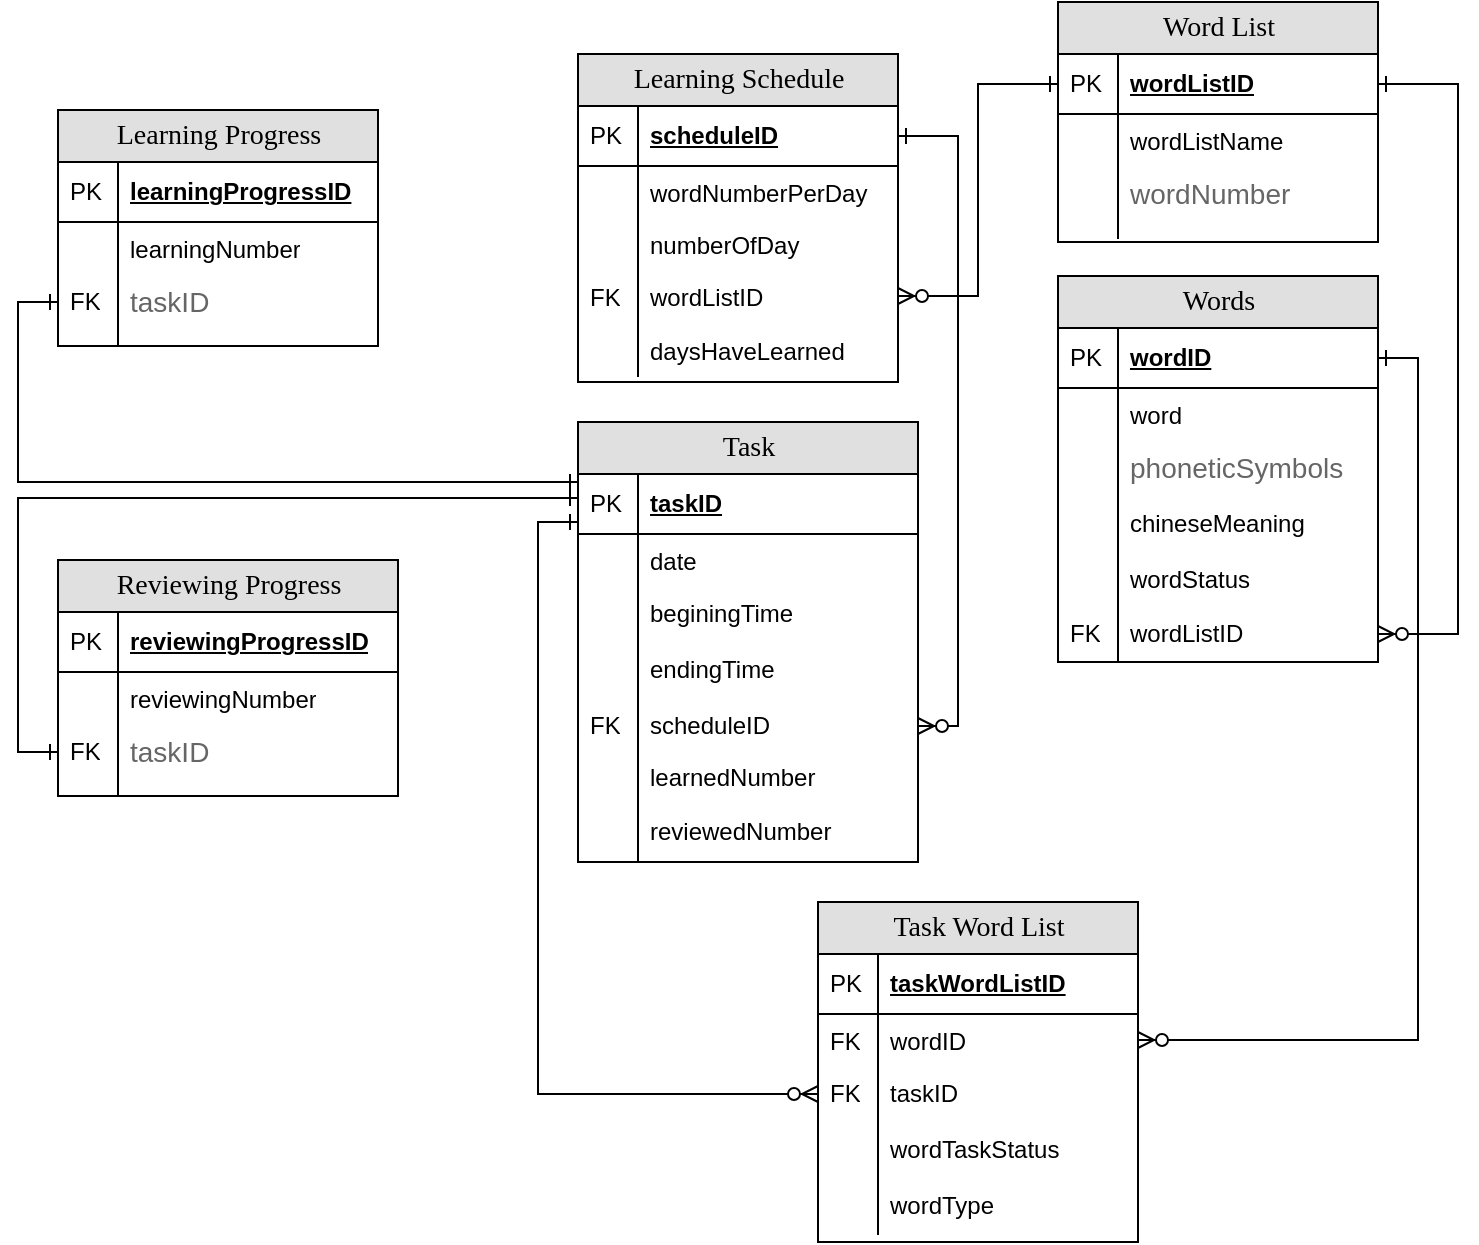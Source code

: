 <mxfile version="12.7.0" type="device"><diagram name="Page-1" id="e56a1550-8fbb-45ad-956c-1786394a9013"><mxGraphModel dx="768" dy="432" grid="1" gridSize="10" guides="1" tooltips="1" connect="1" arrows="1" fold="1" page="1" pageScale="1" pageWidth="1100" pageHeight="850" background="#ffffff" math="0" shadow="0"><root><mxCell id="0"/><mxCell id="1" parent="0"/><mxCell id="2e49270ec7c68f3f-8" value="Learning Schedule" style="swimlane;html=1;fontStyle=0;childLayout=stackLayout;horizontal=1;startSize=26;fillColor=#e0e0e0;horizontalStack=0;resizeParent=1;resizeLast=0;collapsible=1;marginBottom=0;swimlaneFillColor=#ffffff;align=center;rounded=0;shadow=0;comic=0;labelBackgroundColor=none;strokeColor=#000000;strokeWidth=1;fontFamily=Verdana;fontSize=14;fontColor=#000000;swimlaneLine=1;" parent="1" vertex="1"><mxGeometry x="560" y="126" width="160" height="164" as="geometry"/></mxCell><mxCell id="2e49270ec7c68f3f-9" value="scheduleID" style="shape=partialRectangle;top=0;left=0;right=0;bottom=1;html=1;align=left;verticalAlign=middle;fillColor=none;spacingLeft=34;spacingRight=4;whiteSpace=wrap;overflow=hidden;rotatable=0;points=[[0,0.5],[1,0.5]];portConstraint=eastwest;dropTarget=0;fontStyle=5;" parent="2e49270ec7c68f3f-8" vertex="1"><mxGeometry y="26" width="160" height="30" as="geometry"/></mxCell><mxCell id="2e49270ec7c68f3f-10" value="PK" style="shape=partialRectangle;top=0;left=0;bottom=0;html=1;fillColor=none;align=left;verticalAlign=middle;spacingLeft=4;spacingRight=4;whiteSpace=wrap;overflow=hidden;rotatable=0;points=[];portConstraint=eastwest;part=1;" parent="2e49270ec7c68f3f-9" vertex="1" connectable="0"><mxGeometry width="30" height="30" as="geometry"/></mxCell><mxCell id="2e49270ec7c68f3f-11" value="wordNumberPerDay" style="shape=partialRectangle;top=0;left=0;right=0;bottom=0;html=1;align=left;verticalAlign=top;fillColor=none;spacingLeft=34;spacingRight=4;whiteSpace=wrap;overflow=hidden;rotatable=0;points=[[0,0.5],[1,0.5]];portConstraint=eastwest;dropTarget=0;" parent="2e49270ec7c68f3f-8" vertex="1"><mxGeometry y="56" width="160" height="26" as="geometry"/></mxCell><mxCell id="2e49270ec7c68f3f-12" value="" style="shape=partialRectangle;top=0;left=0;bottom=0;html=1;fillColor=none;align=left;verticalAlign=top;spacingLeft=4;spacingRight=4;whiteSpace=wrap;overflow=hidden;rotatable=0;points=[];portConstraint=eastwest;part=1;" parent="2e49270ec7c68f3f-11" vertex="1" connectable="0"><mxGeometry width="30" height="26" as="geometry"/></mxCell><mxCell id="2e49270ec7c68f3f-13" value="numberOfDay" style="shape=partialRectangle;top=0;left=0;right=0;bottom=0;html=1;align=left;verticalAlign=top;fillColor=none;spacingLeft=34;spacingRight=4;whiteSpace=wrap;overflow=hidden;rotatable=0;points=[[0,0.5],[1,0.5]];portConstraint=eastwest;dropTarget=0;" parent="2e49270ec7c68f3f-8" vertex="1"><mxGeometry y="82" width="160" height="26" as="geometry"/></mxCell><mxCell id="2e49270ec7c68f3f-14" value="" style="shape=partialRectangle;top=0;left=0;bottom=0;html=1;fillColor=none;align=left;verticalAlign=top;spacingLeft=4;spacingRight=4;whiteSpace=wrap;overflow=hidden;rotatable=0;points=[];portConstraint=eastwest;part=1;" parent="2e49270ec7c68f3f-13" vertex="1" connectable="0"><mxGeometry width="30" height="26" as="geometry"/></mxCell><mxCell id="2e49270ec7c68f3f-17" value="" style="shape=partialRectangle;top=0;left=0;right=0;bottom=0;html=1;align=left;verticalAlign=top;fillColor=none;spacingLeft=34;spacingRight=4;whiteSpace=wrap;overflow=hidden;rotatable=0;points=[[0,0.5],[1,0.5]];portConstraint=eastwest;dropTarget=0;" parent="2e49270ec7c68f3f-8" vertex="1"><mxGeometry y="108" width="160" height="32" as="geometry"/></mxCell><mxCell id="2e49270ec7c68f3f-18" value="" style="shape=partialRectangle;top=0;left=0;bottom=0;html=1;fillColor=none;align=left;verticalAlign=top;spacingLeft=4;spacingRight=4;whiteSpace=wrap;overflow=hidden;rotatable=0;points=[];portConstraint=eastwest;part=1;" parent="2e49270ec7c68f3f-17" vertex="1" connectable="0"><mxGeometry width="30" height="32" as="geometry"/></mxCell><mxCell id="6Bwy5cbeXiUuMDPDGNZN-1" value="Task" style="swimlane;html=1;fontStyle=0;childLayout=stackLayout;horizontal=1;startSize=26;fillColor=#e0e0e0;horizontalStack=0;resizeParent=1;resizeLast=0;collapsible=1;marginBottom=0;swimlaneFillColor=#ffffff;align=center;rounded=0;shadow=0;comic=0;labelBackgroundColor=none;strokeColor=#000000;strokeWidth=1;fontFamily=Verdana;fontSize=14;fontColor=#000000;swimlaneLine=1;" parent="1" vertex="1"><mxGeometry x="560" y="310" width="170" height="220" as="geometry"/></mxCell><mxCell id="6Bwy5cbeXiUuMDPDGNZN-2" value="taskID" style="shape=partialRectangle;top=0;left=0;right=0;bottom=1;html=1;align=left;verticalAlign=middle;fillColor=none;spacingLeft=34;spacingRight=4;whiteSpace=wrap;overflow=hidden;rotatable=0;points=[[0,0.5],[1,0.5]];portConstraint=eastwest;dropTarget=0;fontStyle=5;" parent="6Bwy5cbeXiUuMDPDGNZN-1" vertex="1"><mxGeometry y="26" width="170" height="30" as="geometry"/></mxCell><mxCell id="6Bwy5cbeXiUuMDPDGNZN-3" value="PK" style="shape=partialRectangle;top=0;left=0;bottom=0;html=1;fillColor=none;align=left;verticalAlign=middle;spacingLeft=4;spacingRight=4;whiteSpace=wrap;overflow=hidden;rotatable=0;points=[];portConstraint=eastwest;part=1;" parent="6Bwy5cbeXiUuMDPDGNZN-2" vertex="1" connectable="0"><mxGeometry width="30" height="30" as="geometry"/></mxCell><mxCell id="6Bwy5cbeXiUuMDPDGNZN-4" value="date" style="shape=partialRectangle;top=0;left=0;right=0;bottom=0;html=1;align=left;verticalAlign=top;fillColor=none;spacingLeft=34;spacingRight=4;whiteSpace=wrap;overflow=hidden;rotatable=0;points=[[0,0.5],[1,0.5]];portConstraint=eastwest;dropTarget=0;" parent="6Bwy5cbeXiUuMDPDGNZN-1" vertex="1"><mxGeometry y="56" width="170" height="26" as="geometry"/></mxCell><mxCell id="6Bwy5cbeXiUuMDPDGNZN-5" value="" style="shape=partialRectangle;top=0;left=0;bottom=0;html=1;fillColor=none;align=left;verticalAlign=top;spacingLeft=4;spacingRight=4;whiteSpace=wrap;overflow=hidden;rotatable=0;points=[];portConstraint=eastwest;part=1;" parent="6Bwy5cbeXiUuMDPDGNZN-4" vertex="1" connectable="0"><mxGeometry width="30" height="26" as="geometry"/></mxCell><mxCell id="6Bwy5cbeXiUuMDPDGNZN-6" value="beginingTime&lt;br&gt;" style="shape=partialRectangle;top=0;left=0;right=0;bottom=0;html=1;align=left;verticalAlign=top;fillColor=none;spacingLeft=34;spacingRight=4;whiteSpace=wrap;overflow=hidden;rotatable=0;points=[[0,0.5],[1,0.5]];portConstraint=eastwest;dropTarget=0;" parent="6Bwy5cbeXiUuMDPDGNZN-1" vertex="1"><mxGeometry y="82" width="170" height="28" as="geometry"/></mxCell><mxCell id="6Bwy5cbeXiUuMDPDGNZN-7" value="" style="shape=partialRectangle;top=0;left=0;bottom=0;html=1;fillColor=none;align=left;verticalAlign=top;spacingLeft=4;spacingRight=4;whiteSpace=wrap;overflow=hidden;rotatable=0;points=[];portConstraint=eastwest;part=1;" parent="6Bwy5cbeXiUuMDPDGNZN-6" vertex="1" connectable="0"><mxGeometry width="30" height="28.0" as="geometry"/></mxCell><mxCell id="6Bwy5cbeXiUuMDPDGNZN-10" value="endingTime" style="shape=partialRectangle;top=0;left=0;right=0;bottom=0;html=1;align=left;verticalAlign=top;fillColor=none;spacingLeft=34;spacingRight=4;whiteSpace=wrap;overflow=hidden;rotatable=0;points=[[0,0.5],[1,0.5]];portConstraint=eastwest;dropTarget=0;" parent="6Bwy5cbeXiUuMDPDGNZN-1" vertex="1"><mxGeometry y="110" width="170" height="28" as="geometry"/></mxCell><mxCell id="6Bwy5cbeXiUuMDPDGNZN-11" value="" style="shape=partialRectangle;top=0;left=0;bottom=0;html=1;fillColor=none;align=left;verticalAlign=top;spacingLeft=4;spacingRight=4;whiteSpace=wrap;overflow=hidden;rotatable=0;points=[];portConstraint=eastwest;part=1;" parent="6Bwy5cbeXiUuMDPDGNZN-10" vertex="1" connectable="0"><mxGeometry width="30" height="28.0" as="geometry"/></mxCell><mxCell id="6Bwy5cbeXiUuMDPDGNZN-59" value="scheduleID" style="shape=partialRectangle;top=0;left=0;right=0;bottom=0;html=1;align=left;verticalAlign=top;fillColor=none;spacingLeft=34;spacingRight=4;whiteSpace=wrap;overflow=hidden;rotatable=0;points=[[0,0.5],[1,0.5]];portConstraint=eastwest;dropTarget=0;" parent="6Bwy5cbeXiUuMDPDGNZN-1" vertex="1"><mxGeometry y="138" width="170" height="28" as="geometry"/></mxCell><mxCell id="6Bwy5cbeXiUuMDPDGNZN-60" value="FK" style="shape=partialRectangle;top=0;left=0;bottom=0;html=1;fillColor=none;align=left;verticalAlign=top;spacingLeft=4;spacingRight=4;whiteSpace=wrap;overflow=hidden;rotatable=0;points=[];portConstraint=eastwest;part=1;" parent="6Bwy5cbeXiUuMDPDGNZN-59" vertex="1" connectable="0"><mxGeometry width="30" height="28.0" as="geometry"/></mxCell><mxCell id="6Bwy5cbeXiUuMDPDGNZN-8" value="" style="shape=partialRectangle;top=0;left=0;right=0;bottom=0;html=1;align=left;verticalAlign=top;fillColor=none;spacingLeft=34;spacingRight=4;whiteSpace=wrap;overflow=hidden;rotatable=0;points=[[0,0.5],[1,0.5]];portConstraint=eastwest;dropTarget=0;" parent="6Bwy5cbeXiUuMDPDGNZN-1" vertex="1"><mxGeometry y="166" width="170" height="6" as="geometry"/></mxCell><mxCell id="6Bwy5cbeXiUuMDPDGNZN-9" value="" style="shape=partialRectangle;top=0;left=0;bottom=0;html=1;fillColor=none;align=left;verticalAlign=top;spacingLeft=4;spacingRight=4;whiteSpace=wrap;overflow=hidden;rotatable=0;points=[];portConstraint=eastwest;part=1;" parent="6Bwy5cbeXiUuMDPDGNZN-8" vertex="1" connectable="0"><mxGeometry width="30" height="6" as="geometry"/></mxCell><mxCell id="6Bwy5cbeXiUuMDPDGNZN-12" value="Words" style="swimlane;html=1;fontStyle=0;childLayout=stackLayout;horizontal=1;startSize=26;fillColor=#e0e0e0;horizontalStack=0;resizeParent=1;resizeLast=0;collapsible=1;marginBottom=0;swimlaneFillColor=#ffffff;align=center;rounded=0;shadow=0;comic=0;labelBackgroundColor=none;strokeColor=#000000;strokeWidth=1;fontFamily=Verdana;fontSize=14;fontColor=#000000;swimlaneLine=1;" parent="1" vertex="1"><mxGeometry x="800" y="237" width="160" height="193" as="geometry"/></mxCell><mxCell id="6Bwy5cbeXiUuMDPDGNZN-13" value="wordID" style="shape=partialRectangle;top=0;left=0;right=0;bottom=1;html=1;align=left;verticalAlign=middle;fillColor=none;spacingLeft=34;spacingRight=4;whiteSpace=wrap;overflow=hidden;rotatable=0;points=[[0,0.5],[1,0.5]];portConstraint=eastwest;dropTarget=0;fontStyle=5;" parent="6Bwy5cbeXiUuMDPDGNZN-12" vertex="1"><mxGeometry y="26" width="160" height="30" as="geometry"/></mxCell><mxCell id="6Bwy5cbeXiUuMDPDGNZN-14" value="PK" style="shape=partialRectangle;top=0;left=0;bottom=0;html=1;fillColor=none;align=left;verticalAlign=middle;spacingLeft=4;spacingRight=4;whiteSpace=wrap;overflow=hidden;rotatable=0;points=[];portConstraint=eastwest;part=1;" parent="6Bwy5cbeXiUuMDPDGNZN-13" vertex="1" connectable="0"><mxGeometry width="30" height="30" as="geometry"/></mxCell><mxCell id="6Bwy5cbeXiUuMDPDGNZN-15" value="word" style="shape=partialRectangle;top=0;left=0;right=0;bottom=0;html=1;align=left;verticalAlign=top;fillColor=none;spacingLeft=34;spacingRight=4;whiteSpace=wrap;overflow=hidden;rotatable=0;points=[[0,0.5],[1,0.5]];portConstraint=eastwest;dropTarget=0;" parent="6Bwy5cbeXiUuMDPDGNZN-12" vertex="1"><mxGeometry y="56" width="160" height="26" as="geometry"/></mxCell><mxCell id="6Bwy5cbeXiUuMDPDGNZN-16" value="" style="shape=partialRectangle;top=0;left=0;bottom=0;html=1;fillColor=none;align=left;verticalAlign=top;spacingLeft=4;spacingRight=4;whiteSpace=wrap;overflow=hidden;rotatable=0;points=[];portConstraint=eastwest;part=1;" parent="6Bwy5cbeXiUuMDPDGNZN-15" vertex="1" connectable="0"><mxGeometry width="30" height="26" as="geometry"/></mxCell><mxCell id="6Bwy5cbeXiUuMDPDGNZN-17" value="&lt;span style=&quot;color: rgb(102 , 102 , 102) ; font-family: &amp;#34;arial&amp;#34; , &amp;#34;microsoft yahei&amp;#34; , &amp;#34;\\5fae软雅黑&amp;#34; , &amp;#34;\\5b8b体&amp;#34; , &amp;#34;malgun gothic&amp;#34; , &amp;#34;meiryo&amp;#34; , sans-serif ; font-size: 14px ; line-height: 14px ; background-color: rgb(255 , 255 , 255)&quot;&gt;phoneticSymbols&lt;/span&gt;" style="shape=partialRectangle;top=0;left=0;right=0;bottom=0;html=1;align=left;verticalAlign=top;fillColor=none;spacingLeft=34;spacingRight=4;whiteSpace=wrap;overflow=hidden;rotatable=0;points=[[0,0.5],[1,0.5]];portConstraint=eastwest;dropTarget=0;" parent="6Bwy5cbeXiUuMDPDGNZN-12" vertex="1"><mxGeometry y="82" width="160" height="28" as="geometry"/></mxCell><mxCell id="6Bwy5cbeXiUuMDPDGNZN-18" value="" style="shape=partialRectangle;top=0;left=0;bottom=0;html=1;fillColor=none;align=left;verticalAlign=top;spacingLeft=4;spacingRight=4;whiteSpace=wrap;overflow=hidden;rotatable=0;points=[];portConstraint=eastwest;part=1;" parent="6Bwy5cbeXiUuMDPDGNZN-17" vertex="1" connectable="0"><mxGeometry width="30" height="28.0" as="geometry"/></mxCell><mxCell id="6Bwy5cbeXiUuMDPDGNZN-19" value="chineseMeaning" style="shape=partialRectangle;top=0;left=0;right=0;bottom=0;html=1;align=left;verticalAlign=top;fillColor=none;spacingLeft=34;spacingRight=4;whiteSpace=wrap;overflow=hidden;rotatable=0;points=[[0,0.5],[1,0.5]];portConstraint=eastwest;dropTarget=0;" parent="6Bwy5cbeXiUuMDPDGNZN-12" vertex="1"><mxGeometry y="110" width="160" height="28" as="geometry"/></mxCell><mxCell id="6Bwy5cbeXiUuMDPDGNZN-20" value="" style="shape=partialRectangle;top=0;left=0;bottom=0;html=1;fillColor=none;align=left;verticalAlign=top;spacingLeft=4;spacingRight=4;whiteSpace=wrap;overflow=hidden;rotatable=0;points=[];portConstraint=eastwest;part=1;" parent="6Bwy5cbeXiUuMDPDGNZN-19" vertex="1" connectable="0"><mxGeometry width="30" height="28.0" as="geometry"/></mxCell><mxCell id="6Bwy5cbeXiUuMDPDGNZN-62" value="wordStatus" style="shape=partialRectangle;top=0;left=0;right=0;bottom=0;html=1;align=left;verticalAlign=top;fillColor=none;spacingLeft=34;spacingRight=4;whiteSpace=wrap;overflow=hidden;rotatable=0;points=[[0,0.5],[1,0.5]];portConstraint=eastwest;dropTarget=0;" parent="6Bwy5cbeXiUuMDPDGNZN-12" vertex="1"><mxGeometry y="138" width="160" height="28" as="geometry"/></mxCell><mxCell id="6Bwy5cbeXiUuMDPDGNZN-63" value="" style="shape=partialRectangle;top=0;left=0;bottom=0;html=1;fillColor=none;align=left;verticalAlign=top;spacingLeft=4;spacingRight=4;whiteSpace=wrap;overflow=hidden;rotatable=0;points=[];portConstraint=eastwest;part=1;" parent="6Bwy5cbeXiUuMDPDGNZN-62" vertex="1" connectable="0"><mxGeometry width="30" height="28.0" as="geometry"/></mxCell><mxCell id="6Bwy5cbeXiUuMDPDGNZN-21" value="" style="shape=partialRectangle;top=0;left=0;right=0;bottom=0;html=1;align=left;verticalAlign=top;fillColor=none;spacingLeft=34;spacingRight=4;whiteSpace=wrap;overflow=hidden;rotatable=0;points=[[0,0.5],[1,0.5]];portConstraint=eastwest;dropTarget=0;" parent="6Bwy5cbeXiUuMDPDGNZN-12" vertex="1"><mxGeometry y="166" width="160" height="8" as="geometry"/></mxCell><mxCell id="6Bwy5cbeXiUuMDPDGNZN-22" value="" style="shape=partialRectangle;top=0;left=0;bottom=0;html=1;fillColor=none;align=left;verticalAlign=top;spacingLeft=4;spacingRight=4;whiteSpace=wrap;overflow=hidden;rotatable=0;points=[];portConstraint=eastwest;part=1;" parent="6Bwy5cbeXiUuMDPDGNZN-21" vertex="1" connectable="0"><mxGeometry width="30" height="8" as="geometry"/></mxCell><mxCell id="6Bwy5cbeXiUuMDPDGNZN-23" value="Learning Progress" style="swimlane;html=1;fontStyle=0;childLayout=stackLayout;horizontal=1;startSize=26;fillColor=#e0e0e0;horizontalStack=0;resizeParent=1;resizeLast=0;collapsible=1;marginBottom=0;swimlaneFillColor=#ffffff;align=center;rounded=0;shadow=0;comic=0;labelBackgroundColor=none;strokeColor=#000000;strokeWidth=1;fontFamily=Verdana;fontSize=14;fontColor=#000000;swimlaneLine=1;" parent="1" vertex="1"><mxGeometry x="300" y="154" width="160" height="118" as="geometry"/></mxCell><mxCell id="6Bwy5cbeXiUuMDPDGNZN-24" value="learningProgressID" style="shape=partialRectangle;top=0;left=0;right=0;bottom=1;html=1;align=left;verticalAlign=middle;fillColor=none;spacingLeft=34;spacingRight=4;whiteSpace=wrap;overflow=hidden;rotatable=0;points=[[0,0.5],[1,0.5]];portConstraint=eastwest;dropTarget=0;fontStyle=5;" parent="6Bwy5cbeXiUuMDPDGNZN-23" vertex="1"><mxGeometry y="26" width="160" height="30" as="geometry"/></mxCell><mxCell id="6Bwy5cbeXiUuMDPDGNZN-25" value="PK" style="shape=partialRectangle;top=0;left=0;bottom=0;html=1;fillColor=none;align=left;verticalAlign=middle;spacingLeft=4;spacingRight=4;whiteSpace=wrap;overflow=hidden;rotatable=0;points=[];portConstraint=eastwest;part=1;" parent="6Bwy5cbeXiUuMDPDGNZN-24" vertex="1" connectable="0"><mxGeometry width="30" height="30" as="geometry"/></mxCell><mxCell id="6Bwy5cbeXiUuMDPDGNZN-26" value="learningNumber" style="shape=partialRectangle;top=0;left=0;right=0;bottom=0;html=1;align=left;verticalAlign=top;fillColor=none;spacingLeft=34;spacingRight=4;whiteSpace=wrap;overflow=hidden;rotatable=0;points=[[0,0.5],[1,0.5]];portConstraint=eastwest;dropTarget=0;" parent="6Bwy5cbeXiUuMDPDGNZN-23" vertex="1"><mxGeometry y="56" width="160" height="26" as="geometry"/></mxCell><mxCell id="6Bwy5cbeXiUuMDPDGNZN-27" value="" style="shape=partialRectangle;top=0;left=0;bottom=0;html=1;fillColor=none;align=left;verticalAlign=top;spacingLeft=4;spacingRight=4;whiteSpace=wrap;overflow=hidden;rotatable=0;points=[];portConstraint=eastwest;part=1;" parent="6Bwy5cbeXiUuMDPDGNZN-26" vertex="1" connectable="0"><mxGeometry width="30" height="26" as="geometry"/></mxCell><mxCell id="6Bwy5cbeXiUuMDPDGNZN-28" value="&lt;span style=&quot;color: rgb(102 , 102 , 102) ; font-family: &amp;#34;arial&amp;#34; , &amp;#34;microsoft yahei&amp;#34; , &amp;#34;\\5fae软雅黑&amp;#34; , &amp;#34;\\5b8b体&amp;#34; , &amp;#34;malgun gothic&amp;#34; , &amp;#34;meiryo&amp;#34; , sans-serif ; font-size: 14px ; line-height: 14px ; background-color: rgb(255 , 255 , 255)&quot;&gt;taskID&lt;/span&gt;" style="shape=partialRectangle;top=0;left=0;right=0;bottom=0;html=1;align=left;verticalAlign=top;fillColor=none;spacingLeft=34;spacingRight=4;whiteSpace=wrap;overflow=hidden;rotatable=0;points=[[0,0.5],[1,0.5]];portConstraint=eastwest;dropTarget=0;" parent="6Bwy5cbeXiUuMDPDGNZN-23" vertex="1"><mxGeometry y="82" width="160" height="28" as="geometry"/></mxCell><mxCell id="6Bwy5cbeXiUuMDPDGNZN-29" value="FK" style="shape=partialRectangle;top=0;left=0;bottom=0;html=1;fillColor=none;align=left;verticalAlign=top;spacingLeft=4;spacingRight=4;whiteSpace=wrap;overflow=hidden;rotatable=0;points=[];portConstraint=eastwest;part=1;" parent="6Bwy5cbeXiUuMDPDGNZN-28" vertex="1" connectable="0"><mxGeometry width="30" height="28.0" as="geometry"/></mxCell><mxCell id="6Bwy5cbeXiUuMDPDGNZN-32" value="" style="shape=partialRectangle;top=0;left=0;right=0;bottom=0;html=1;align=left;verticalAlign=top;fillColor=none;spacingLeft=34;spacingRight=4;whiteSpace=wrap;overflow=hidden;rotatable=0;points=[[0,0.5],[1,0.5]];portConstraint=eastwest;dropTarget=0;" parent="6Bwy5cbeXiUuMDPDGNZN-23" vertex="1"><mxGeometry y="110" width="160" height="8" as="geometry"/></mxCell><mxCell id="6Bwy5cbeXiUuMDPDGNZN-33" value="" style="shape=partialRectangle;top=0;left=0;bottom=0;html=1;fillColor=none;align=left;verticalAlign=top;spacingLeft=4;spacingRight=4;whiteSpace=wrap;overflow=hidden;rotatable=0;points=[];portConstraint=eastwest;part=1;" parent="6Bwy5cbeXiUuMDPDGNZN-32" vertex="1" connectable="0"><mxGeometry width="30" height="8" as="geometry"/></mxCell><mxCell id="6Bwy5cbeXiUuMDPDGNZN-34" style="edgeStyle=orthogonalEdgeStyle;rounded=0;orthogonalLoop=1;jettySize=auto;html=1;exitX=0;exitY=0.5;exitDx=0;exitDy=0;endArrow=ERone;endFill=0;startArrow=ERone;startFill=0;" parent="1" source="6Bwy5cbeXiUuMDPDGNZN-28" edge="1"><mxGeometry relative="1" as="geometry"><mxPoint x="560" y="340" as="targetPoint"/><Array as="points"><mxPoint x="280" y="250"/><mxPoint x="280" y="340"/><mxPoint x="560" y="340"/></Array></mxGeometry></mxCell><mxCell id="6Bwy5cbeXiUuMDPDGNZN-35" value="Reviewing Progress" style="swimlane;html=1;fontStyle=0;childLayout=stackLayout;horizontal=1;startSize=26;fillColor=#e0e0e0;horizontalStack=0;resizeParent=1;resizeLast=0;collapsible=1;marginBottom=0;swimlaneFillColor=#ffffff;align=center;rounded=0;shadow=0;comic=0;labelBackgroundColor=none;strokeColor=#000000;strokeWidth=1;fontFamily=Verdana;fontSize=14;fontColor=#000000;swimlaneLine=1;" parent="1" vertex="1"><mxGeometry x="300" y="379" width="170" height="118" as="geometry"/></mxCell><mxCell id="6Bwy5cbeXiUuMDPDGNZN-36" value="reviewingProgressID" style="shape=partialRectangle;top=0;left=0;right=0;bottom=1;html=1;align=left;verticalAlign=middle;fillColor=none;spacingLeft=34;spacingRight=4;whiteSpace=wrap;overflow=hidden;rotatable=0;points=[[0,0.5],[1,0.5]];portConstraint=eastwest;dropTarget=0;fontStyle=5;" parent="6Bwy5cbeXiUuMDPDGNZN-35" vertex="1"><mxGeometry y="26" width="170" height="30" as="geometry"/></mxCell><mxCell id="6Bwy5cbeXiUuMDPDGNZN-37" value="PK" style="shape=partialRectangle;top=0;left=0;bottom=0;html=1;fillColor=none;align=left;verticalAlign=middle;spacingLeft=4;spacingRight=4;whiteSpace=wrap;overflow=hidden;rotatable=0;points=[];portConstraint=eastwest;part=1;" parent="6Bwy5cbeXiUuMDPDGNZN-36" vertex="1" connectable="0"><mxGeometry width="30" height="30" as="geometry"/></mxCell><mxCell id="6Bwy5cbeXiUuMDPDGNZN-38" value="reviewingNumber" style="shape=partialRectangle;top=0;left=0;right=0;bottom=0;html=1;align=left;verticalAlign=top;fillColor=none;spacingLeft=34;spacingRight=4;whiteSpace=wrap;overflow=hidden;rotatable=0;points=[[0,0.5],[1,0.5]];portConstraint=eastwest;dropTarget=0;" parent="6Bwy5cbeXiUuMDPDGNZN-35" vertex="1"><mxGeometry y="56" width="170" height="26" as="geometry"/></mxCell><mxCell id="6Bwy5cbeXiUuMDPDGNZN-39" value="" style="shape=partialRectangle;top=0;left=0;bottom=0;html=1;fillColor=none;align=left;verticalAlign=top;spacingLeft=4;spacingRight=4;whiteSpace=wrap;overflow=hidden;rotatable=0;points=[];portConstraint=eastwest;part=1;" parent="6Bwy5cbeXiUuMDPDGNZN-38" vertex="1" connectable="0"><mxGeometry width="30" height="26" as="geometry"/></mxCell><mxCell id="6Bwy5cbeXiUuMDPDGNZN-40" value="&lt;span style=&quot;color: rgb(102 , 102 , 102) ; font-family: &amp;#34;arial&amp;#34; , &amp;#34;microsoft yahei&amp;#34; , &amp;#34;\\5fae软雅黑&amp;#34; , &amp;#34;\\5b8b体&amp;#34; , &amp;#34;malgun gothic&amp;#34; , &amp;#34;meiryo&amp;#34; , sans-serif ; font-size: 14px ; line-height: 14px ; background-color: rgb(255 , 255 , 255)&quot;&gt;taskID&lt;/span&gt;" style="shape=partialRectangle;top=0;left=0;right=0;bottom=0;html=1;align=left;verticalAlign=top;fillColor=none;spacingLeft=34;spacingRight=4;whiteSpace=wrap;overflow=hidden;rotatable=0;points=[[0,0.5],[1,0.5]];portConstraint=eastwest;dropTarget=0;" parent="6Bwy5cbeXiUuMDPDGNZN-35" vertex="1"><mxGeometry y="82" width="170" height="28" as="geometry"/></mxCell><mxCell id="6Bwy5cbeXiUuMDPDGNZN-41" value="FK" style="shape=partialRectangle;top=0;left=0;bottom=0;html=1;fillColor=none;align=left;verticalAlign=top;spacingLeft=4;spacingRight=4;whiteSpace=wrap;overflow=hidden;rotatable=0;points=[];portConstraint=eastwest;part=1;" parent="6Bwy5cbeXiUuMDPDGNZN-40" vertex="1" connectable="0"><mxGeometry width="30" height="28.0" as="geometry"/></mxCell><mxCell id="6Bwy5cbeXiUuMDPDGNZN-42" value="" style="shape=partialRectangle;top=0;left=0;right=0;bottom=0;html=1;align=left;verticalAlign=top;fillColor=none;spacingLeft=34;spacingRight=4;whiteSpace=wrap;overflow=hidden;rotatable=0;points=[[0,0.5],[1,0.5]];portConstraint=eastwest;dropTarget=0;" parent="6Bwy5cbeXiUuMDPDGNZN-35" vertex="1"><mxGeometry y="110" width="170" height="8" as="geometry"/></mxCell><mxCell id="6Bwy5cbeXiUuMDPDGNZN-43" value="" style="shape=partialRectangle;top=0;left=0;bottom=0;html=1;fillColor=none;align=left;verticalAlign=top;spacingLeft=4;spacingRight=4;whiteSpace=wrap;overflow=hidden;rotatable=0;points=[];portConstraint=eastwest;part=1;" parent="6Bwy5cbeXiUuMDPDGNZN-42" vertex="1" connectable="0"><mxGeometry width="30" height="8" as="geometry"/></mxCell><mxCell id="6Bwy5cbeXiUuMDPDGNZN-44" style="edgeStyle=orthogonalEdgeStyle;rounded=0;orthogonalLoop=1;jettySize=auto;html=1;exitX=0;exitY=0.5;exitDx=0;exitDy=0;startArrow=ERone;startFill=0;endArrow=ERone;endFill=0;" parent="1" source="6Bwy5cbeXiUuMDPDGNZN-40" edge="1"><mxGeometry relative="1" as="geometry"><mxPoint x="300" y="463" as="sourcePoint"/><mxPoint x="560" y="348" as="targetPoint"/><Array as="points"><mxPoint x="280" y="475"/><mxPoint x="280" y="348"/></Array></mxGeometry></mxCell><mxCell id="6Bwy5cbeXiUuMDPDGNZN-45" value="Task Word List" style="swimlane;html=1;fontStyle=0;childLayout=stackLayout;horizontal=1;startSize=26;fillColor=#e0e0e0;horizontalStack=0;resizeParent=1;resizeLast=0;collapsible=1;marginBottom=0;swimlaneFillColor=#ffffff;align=center;rounded=0;shadow=0;comic=0;labelBackgroundColor=none;strokeColor=#000000;strokeWidth=1;fontFamily=Verdana;fontSize=14;fontColor=#000000;swimlaneLine=1;" parent="1" vertex="1"><mxGeometry x="680" y="550" width="160" height="170" as="geometry"/></mxCell><mxCell id="6Bwy5cbeXiUuMDPDGNZN-46" value="taskWordListID" style="shape=partialRectangle;top=0;left=0;right=0;bottom=1;html=1;align=left;verticalAlign=middle;fillColor=none;spacingLeft=34;spacingRight=4;whiteSpace=wrap;overflow=hidden;rotatable=0;points=[[0,0.5],[1,0.5]];portConstraint=eastwest;dropTarget=0;fontStyle=5;" parent="6Bwy5cbeXiUuMDPDGNZN-45" vertex="1"><mxGeometry y="26" width="160" height="30" as="geometry"/></mxCell><mxCell id="6Bwy5cbeXiUuMDPDGNZN-47" value="PK" style="shape=partialRectangle;top=0;left=0;bottom=0;html=1;fillColor=none;align=left;verticalAlign=middle;spacingLeft=4;spacingRight=4;whiteSpace=wrap;overflow=hidden;rotatable=0;points=[];portConstraint=eastwest;part=1;" parent="6Bwy5cbeXiUuMDPDGNZN-46" vertex="1" connectable="0"><mxGeometry width="30" height="30" as="geometry"/></mxCell><mxCell id="6Bwy5cbeXiUuMDPDGNZN-48" value="wordID" style="shape=partialRectangle;top=0;left=0;right=0;bottom=0;html=1;align=left;verticalAlign=top;fillColor=none;spacingLeft=34;spacingRight=4;whiteSpace=wrap;overflow=hidden;rotatable=0;points=[[0,0.5],[1,0.5]];portConstraint=eastwest;dropTarget=0;" parent="6Bwy5cbeXiUuMDPDGNZN-45" vertex="1"><mxGeometry y="56" width="160" height="26" as="geometry"/></mxCell><mxCell id="6Bwy5cbeXiUuMDPDGNZN-49" value="FK" style="shape=partialRectangle;top=0;left=0;bottom=0;html=1;fillColor=none;align=left;verticalAlign=top;spacingLeft=4;spacingRight=4;whiteSpace=wrap;overflow=hidden;rotatable=0;points=[];portConstraint=eastwest;part=1;" parent="6Bwy5cbeXiUuMDPDGNZN-48" vertex="1" connectable="0"><mxGeometry width="30" height="26" as="geometry"/></mxCell><mxCell id="6Bwy5cbeXiUuMDPDGNZN-50" value="taskID" style="shape=partialRectangle;top=0;left=0;right=0;bottom=0;html=1;align=left;verticalAlign=top;fillColor=none;spacingLeft=34;spacingRight=4;whiteSpace=wrap;overflow=hidden;rotatable=0;points=[[0,0.5],[1,0.5]];portConstraint=eastwest;dropTarget=0;" parent="6Bwy5cbeXiUuMDPDGNZN-45" vertex="1"><mxGeometry y="82" width="160" height="28" as="geometry"/></mxCell><mxCell id="6Bwy5cbeXiUuMDPDGNZN-51" value="FK" style="shape=partialRectangle;top=0;left=0;bottom=0;html=1;fillColor=none;align=left;verticalAlign=top;spacingLeft=4;spacingRight=4;whiteSpace=wrap;overflow=hidden;rotatable=0;points=[];portConstraint=eastwest;part=1;" parent="6Bwy5cbeXiUuMDPDGNZN-50" vertex="1" connectable="0"><mxGeometry width="30" height="28.0" as="geometry"/></mxCell><mxCell id="6Bwy5cbeXiUuMDPDGNZN-52" value="wordTaskStatus" style="shape=partialRectangle;top=0;left=0;right=0;bottom=0;html=1;align=left;verticalAlign=top;fillColor=none;spacingLeft=34;spacingRight=4;whiteSpace=wrap;overflow=hidden;rotatable=0;points=[[0,0.5],[1,0.5]];portConstraint=eastwest;dropTarget=0;" parent="6Bwy5cbeXiUuMDPDGNZN-45" vertex="1"><mxGeometry y="110" width="160" height="28" as="geometry"/></mxCell><mxCell id="6Bwy5cbeXiUuMDPDGNZN-53" value="" style="shape=partialRectangle;top=0;left=0;bottom=0;html=1;fillColor=none;align=left;verticalAlign=top;spacingLeft=4;spacingRight=4;whiteSpace=wrap;overflow=hidden;rotatable=0;points=[];portConstraint=eastwest;part=1;" parent="6Bwy5cbeXiUuMDPDGNZN-52" vertex="1" connectable="0"><mxGeometry width="30" height="28.0" as="geometry"/></mxCell><mxCell id="6Bwy5cbeXiUuMDPDGNZN-54" value="" style="shape=partialRectangle;top=0;left=0;right=0;bottom=0;html=1;align=left;verticalAlign=top;fillColor=none;spacingLeft=34;spacingRight=4;whiteSpace=wrap;overflow=hidden;rotatable=0;points=[[0,0.5],[1,0.5]];portConstraint=eastwest;dropTarget=0;" parent="6Bwy5cbeXiUuMDPDGNZN-45" vertex="1"><mxGeometry y="138" width="160" height="8" as="geometry"/></mxCell><mxCell id="6Bwy5cbeXiUuMDPDGNZN-55" value="" style="shape=partialRectangle;top=0;left=0;bottom=0;html=1;fillColor=none;align=left;verticalAlign=top;spacingLeft=4;spacingRight=4;whiteSpace=wrap;overflow=hidden;rotatable=0;points=[];portConstraint=eastwest;part=1;" parent="6Bwy5cbeXiUuMDPDGNZN-54" vertex="1" connectable="0"><mxGeometry width="30" height="8" as="geometry"/></mxCell><mxCell id="6Bwy5cbeXiUuMDPDGNZN-57" style="edgeStyle=orthogonalEdgeStyle;rounded=0;orthogonalLoop=1;jettySize=auto;html=1;exitX=1;exitY=0.5;exitDx=0;exitDy=0;entryX=1;entryY=0.5;entryDx=0;entryDy=0;startArrow=ERzeroToMany;startFill=1;endArrow=ERone;endFill=0;" parent="1" source="6Bwy5cbeXiUuMDPDGNZN-48" target="6Bwy5cbeXiUuMDPDGNZN-13" edge="1"><mxGeometry relative="1" as="geometry"/></mxCell><mxCell id="6Bwy5cbeXiUuMDPDGNZN-58" style="edgeStyle=orthogonalEdgeStyle;rounded=0;orthogonalLoop=1;jettySize=auto;html=1;startArrow=ERzeroToMany;startFill=1;endArrow=ERone;endFill=0;exitX=0;exitY=0.5;exitDx=0;exitDy=0;" parent="1" source="6Bwy5cbeXiUuMDPDGNZN-50" edge="1"><mxGeometry relative="1" as="geometry"><mxPoint x="680" y="580" as="sourcePoint"/><mxPoint x="560" y="360" as="targetPoint"/><Array as="points"><mxPoint x="540" y="646"/><mxPoint x="540" y="360"/></Array></mxGeometry></mxCell><mxCell id="6Bwy5cbeXiUuMDPDGNZN-61" style="edgeStyle=orthogonalEdgeStyle;rounded=0;orthogonalLoop=1;jettySize=auto;html=1;exitX=1;exitY=0.5;exitDx=0;exitDy=0;entryX=1;entryY=0.5;entryDx=0;entryDy=0;startArrow=ERone;startFill=0;endArrow=ERzeroToMany;endFill=1;" parent="1" source="2e49270ec7c68f3f-9" target="6Bwy5cbeXiUuMDPDGNZN-59" edge="1"><mxGeometry relative="1" as="geometry"/></mxCell><mxCell id="Z3RZhqbGNrau2vc9Eu8D-1" value="wordListID" style="shape=partialRectangle;top=0;left=0;right=0;bottom=0;html=1;align=left;verticalAlign=top;fillColor=none;spacingLeft=34;spacingRight=4;whiteSpace=wrap;overflow=hidden;rotatable=0;points=[[0,0.5],[1,0.5]];portConstraint=eastwest;dropTarget=0;" vertex="1" parent="1"><mxGeometry x="560" y="234" width="160" height="26" as="geometry"/></mxCell><mxCell id="Z3RZhqbGNrau2vc9Eu8D-2" value="FK" style="shape=partialRectangle;top=0;left=0;bottom=0;html=1;fillColor=none;align=left;verticalAlign=top;spacingLeft=4;spacingRight=4;whiteSpace=wrap;overflow=hidden;rotatable=0;points=[];portConstraint=eastwest;part=1;" vertex="1" connectable="0" parent="Z3RZhqbGNrau2vc9Eu8D-1"><mxGeometry width="30" height="26" as="geometry"/></mxCell><mxCell id="Z3RZhqbGNrau2vc9Eu8D-3" value="Word List" style="swimlane;html=1;fontStyle=0;childLayout=stackLayout;horizontal=1;startSize=26;fillColor=#e0e0e0;horizontalStack=0;resizeParent=1;resizeLast=0;collapsible=1;marginBottom=0;swimlaneFillColor=#ffffff;align=center;rounded=0;shadow=0;comic=0;labelBackgroundColor=none;strokeColor=#000000;strokeWidth=1;fontFamily=Verdana;fontSize=14;fontColor=#000000;swimlaneLine=1;" vertex="1" parent="1"><mxGeometry x="800" y="100" width="160" height="120" as="geometry"/></mxCell><mxCell id="Z3RZhqbGNrau2vc9Eu8D-4" value="wordListID" style="shape=partialRectangle;top=0;left=0;right=0;bottom=1;html=1;align=left;verticalAlign=middle;fillColor=none;spacingLeft=34;spacingRight=4;whiteSpace=wrap;overflow=hidden;rotatable=0;points=[[0,0.5],[1,0.5]];portConstraint=eastwest;dropTarget=0;fontStyle=5;" vertex="1" parent="Z3RZhqbGNrau2vc9Eu8D-3"><mxGeometry y="26" width="160" height="30" as="geometry"/></mxCell><mxCell id="Z3RZhqbGNrau2vc9Eu8D-5" value="PK" style="shape=partialRectangle;top=0;left=0;bottom=0;html=1;fillColor=none;align=left;verticalAlign=middle;spacingLeft=4;spacingRight=4;whiteSpace=wrap;overflow=hidden;rotatable=0;points=[];portConstraint=eastwest;part=1;" vertex="1" connectable="0" parent="Z3RZhqbGNrau2vc9Eu8D-4"><mxGeometry width="30" height="30" as="geometry"/></mxCell><mxCell id="Z3RZhqbGNrau2vc9Eu8D-6" value="wordListName" style="shape=partialRectangle;top=0;left=0;right=0;bottom=0;html=1;align=left;verticalAlign=top;fillColor=none;spacingLeft=34;spacingRight=4;whiteSpace=wrap;overflow=hidden;rotatable=0;points=[[0,0.5],[1,0.5]];portConstraint=eastwest;dropTarget=0;" vertex="1" parent="Z3RZhqbGNrau2vc9Eu8D-3"><mxGeometry y="56" width="160" height="26" as="geometry"/></mxCell><mxCell id="Z3RZhqbGNrau2vc9Eu8D-7" value="" style="shape=partialRectangle;top=0;left=0;bottom=0;html=1;fillColor=none;align=left;verticalAlign=top;spacingLeft=4;spacingRight=4;whiteSpace=wrap;overflow=hidden;rotatable=0;points=[];portConstraint=eastwest;part=1;" vertex="1" connectable="0" parent="Z3RZhqbGNrau2vc9Eu8D-6"><mxGeometry width="30" height="26" as="geometry"/></mxCell><mxCell id="Z3RZhqbGNrau2vc9Eu8D-8" value="&lt;span style=&quot;color: rgb(102 , 102 , 102) ; font-family: &amp;#34;arial&amp;#34; , &amp;#34;microsoft yahei&amp;#34; , &amp;#34;\\5fae软雅黑&amp;#34; , &amp;#34;\\5b8b体&amp;#34; , &amp;#34;malgun gothic&amp;#34; , &amp;#34;meiryo&amp;#34; , sans-serif ; font-size: 14px ; line-height: 14px ; background-color: rgb(255 , 255 , 255)&quot;&gt;wordNumber&lt;/span&gt;" style="shape=partialRectangle;top=0;left=0;right=0;bottom=0;html=1;align=left;verticalAlign=top;fillColor=none;spacingLeft=34;spacingRight=4;whiteSpace=wrap;overflow=hidden;rotatable=0;points=[[0,0.5],[1,0.5]];portConstraint=eastwest;dropTarget=0;" vertex="1" parent="Z3RZhqbGNrau2vc9Eu8D-3"><mxGeometry y="82" width="160" height="28" as="geometry"/></mxCell><mxCell id="Z3RZhqbGNrau2vc9Eu8D-9" value="" style="shape=partialRectangle;top=0;left=0;bottom=0;html=1;fillColor=none;align=left;verticalAlign=top;spacingLeft=4;spacingRight=4;whiteSpace=wrap;overflow=hidden;rotatable=0;points=[];portConstraint=eastwest;part=1;" vertex="1" connectable="0" parent="Z3RZhqbGNrau2vc9Eu8D-8"><mxGeometry width="30" height="28.0" as="geometry"/></mxCell><mxCell id="Z3RZhqbGNrau2vc9Eu8D-14" value="" style="shape=partialRectangle;top=0;left=0;right=0;bottom=0;html=1;align=left;verticalAlign=top;fillColor=none;spacingLeft=34;spacingRight=4;whiteSpace=wrap;overflow=hidden;rotatable=0;points=[[0,0.5],[1,0.5]];portConstraint=eastwest;dropTarget=0;" vertex="1" parent="Z3RZhqbGNrau2vc9Eu8D-3"><mxGeometry y="110" width="160" height="8" as="geometry"/></mxCell><mxCell id="Z3RZhqbGNrau2vc9Eu8D-15" value="" style="shape=partialRectangle;top=0;left=0;bottom=0;html=1;fillColor=none;align=left;verticalAlign=top;spacingLeft=4;spacingRight=4;whiteSpace=wrap;overflow=hidden;rotatable=0;points=[];portConstraint=eastwest;part=1;" vertex="1" connectable="0" parent="Z3RZhqbGNrau2vc9Eu8D-14"><mxGeometry width="30" height="8" as="geometry"/></mxCell><mxCell id="Z3RZhqbGNrau2vc9Eu8D-16" value="wordListID" style="shape=partialRectangle;top=0;left=0;right=0;bottom=0;html=1;align=left;verticalAlign=top;fillColor=none;spacingLeft=34;spacingRight=4;whiteSpace=wrap;overflow=hidden;rotatable=0;points=[[0,0.5],[1,0.5]];portConstraint=eastwest;dropTarget=0;" vertex="1" parent="1"><mxGeometry x="800" y="402" width="160" height="28" as="geometry"/></mxCell><mxCell id="Z3RZhqbGNrau2vc9Eu8D-17" value="FK" style="shape=partialRectangle;top=0;left=0;bottom=0;html=1;fillColor=none;align=left;verticalAlign=top;spacingLeft=4;spacingRight=4;whiteSpace=wrap;overflow=hidden;rotatable=0;points=[];portConstraint=eastwest;part=1;" vertex="1" connectable="0" parent="Z3RZhqbGNrau2vc9Eu8D-16"><mxGeometry width="30" height="28.0" as="geometry"/></mxCell><mxCell id="Z3RZhqbGNrau2vc9Eu8D-18" style="edgeStyle=orthogonalEdgeStyle;rounded=0;orthogonalLoop=1;jettySize=auto;html=1;exitX=1;exitY=0.5;exitDx=0;exitDy=0;entryX=1;entryY=0.5;entryDx=0;entryDy=0;endArrow=ERzeroToMany;endFill=1;startArrow=ERone;startFill=0;" edge="1" parent="1" source="Z3RZhqbGNrau2vc9Eu8D-4" target="Z3RZhqbGNrau2vc9Eu8D-16"><mxGeometry relative="1" as="geometry"><Array as="points"><mxPoint x="1000" y="141"/><mxPoint x="1000" y="416"/></Array></mxGeometry></mxCell><mxCell id="Z3RZhqbGNrau2vc9Eu8D-19" value="wordType" style="shape=partialRectangle;top=0;left=0;right=0;bottom=0;html=1;align=left;verticalAlign=top;fillColor=none;spacingLeft=34;spacingRight=4;whiteSpace=wrap;overflow=hidden;rotatable=0;points=[[0,0.5],[1,0.5]];portConstraint=eastwest;dropTarget=0;" vertex="1" parent="1"><mxGeometry x="680" y="688" width="160" height="28" as="geometry"/></mxCell><mxCell id="Z3RZhqbGNrau2vc9Eu8D-20" value="" style="shape=partialRectangle;top=0;left=0;bottom=0;html=1;fillColor=none;align=left;verticalAlign=top;spacingLeft=4;spacingRight=4;whiteSpace=wrap;overflow=hidden;rotatable=0;points=[];portConstraint=eastwest;part=1;" vertex="1" connectable="0" parent="Z3RZhqbGNrau2vc9Eu8D-19"><mxGeometry width="30" height="28.0" as="geometry"/></mxCell><mxCell id="Z3RZhqbGNrau2vc9Eu8D-21" value="learnedNumber" style="shape=partialRectangle;top=0;left=0;right=0;bottom=0;html=1;align=left;verticalAlign=top;fillColor=none;spacingLeft=34;spacingRight=4;whiteSpace=wrap;overflow=hidden;rotatable=0;points=[[0,0.5],[1,0.5]];portConstraint=eastwest;dropTarget=0;" vertex="1" parent="1"><mxGeometry x="560" y="474" width="170" height="28" as="geometry"/></mxCell><mxCell id="Z3RZhqbGNrau2vc9Eu8D-22" value="" style="shape=partialRectangle;top=0;left=0;bottom=0;html=1;fillColor=none;align=left;verticalAlign=top;spacingLeft=4;spacingRight=4;whiteSpace=wrap;overflow=hidden;rotatable=0;points=[];portConstraint=eastwest;part=1;" vertex="1" connectable="0" parent="Z3RZhqbGNrau2vc9Eu8D-21"><mxGeometry width="30" height="28.0" as="geometry"/></mxCell><mxCell id="Z3RZhqbGNrau2vc9Eu8D-23" value="reviewedNumber" style="shape=partialRectangle;top=0;left=0;right=0;bottom=0;html=1;align=left;verticalAlign=top;fillColor=none;spacingLeft=34;spacingRight=4;whiteSpace=wrap;overflow=hidden;rotatable=0;points=[[0,0.5],[1,0.5]];portConstraint=eastwest;dropTarget=0;" vertex="1" parent="1"><mxGeometry x="560" y="501" width="170" height="28" as="geometry"/></mxCell><mxCell id="Z3RZhqbGNrau2vc9Eu8D-24" value="" style="shape=partialRectangle;top=0;left=0;bottom=0;html=1;fillColor=none;align=left;verticalAlign=top;spacingLeft=4;spacingRight=4;whiteSpace=wrap;overflow=hidden;rotatable=0;points=[];portConstraint=eastwest;part=1;" vertex="1" connectable="0" parent="Z3RZhqbGNrau2vc9Eu8D-23"><mxGeometry width="30" height="28.0" as="geometry"/></mxCell><mxCell id="Z3RZhqbGNrau2vc9Eu8D-25" style="edgeStyle=orthogonalEdgeStyle;rounded=0;orthogonalLoop=1;jettySize=auto;html=1;exitX=0;exitY=0.5;exitDx=0;exitDy=0;entryX=1;entryY=0.5;entryDx=0;entryDy=0;startArrow=ERone;startFill=0;endArrow=ERzeroToMany;endFill=1;" edge="1" parent="1" source="Z3RZhqbGNrau2vc9Eu8D-4" target="Z3RZhqbGNrau2vc9Eu8D-1"><mxGeometry relative="1" as="geometry"/></mxCell><mxCell id="Z3RZhqbGNrau2vc9Eu8D-26" value="daysHaveLearned" style="shape=partialRectangle;top=0;left=0;right=0;bottom=0;html=1;align=left;verticalAlign=top;fillColor=none;spacingLeft=34;spacingRight=4;whiteSpace=wrap;overflow=hidden;rotatable=0;points=[[0,0.5],[1,0.5]];portConstraint=eastwest;dropTarget=0;" vertex="1" parent="1"><mxGeometry x="560" y="261" width="160" height="26" as="geometry"/></mxCell><mxCell id="Z3RZhqbGNrau2vc9Eu8D-27" value="" style="shape=partialRectangle;top=0;left=0;bottom=0;html=1;fillColor=none;align=left;verticalAlign=top;spacingLeft=4;spacingRight=4;whiteSpace=wrap;overflow=hidden;rotatable=0;points=[];portConstraint=eastwest;part=1;" vertex="1" connectable="0" parent="Z3RZhqbGNrau2vc9Eu8D-26"><mxGeometry width="30" height="26" as="geometry"/></mxCell></root></mxGraphModel></diagram></mxfile>